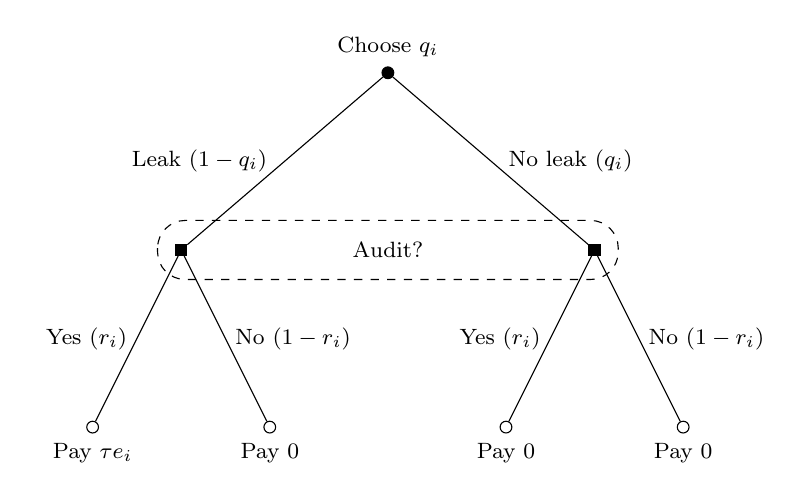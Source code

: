% Many thanks to Haiyun K. Chen for this guide on drawing game trees in tikz.
% http://www.sfu.ca/~haiyunc/notes/Game_Trees_with_TikZ.pdf

% Node styles
\tikzset{
% Two node styles for game trees: solid and hollow
solid node/.style={circle,draw,inner sep=1.5,fill=black},
hollow node/.style={circle,draw,inner sep=1.5},
square node/.style={rectangle,draw,inner sep=2,fill=black}
}

\begin{tikzpicture}[scale=1.5,font=\footnotesize]
% Specify spacing for each level of the tree
\tikzstyle{level 1}=[level distance=15mm,sibling distance=35mm]
\tikzstyle{level 2}=[level distance=15mm,sibling distance=15mm]

% The Tree
\node(0)[solid node,label=above:{Choose \(q_i\)}]{}
  child{
    node(1)[square node]{}
    child{
      node[hollow node,label=below:{Pay $\tau e_i$}]{}
      edge from parent node[left]{Yes $(r_i)$}
    }
    child{
      node[hollow node,label=below:{Pay 0}]{}
      edge from parent node[right]{No $(1 - r_i)$}
      }
    edge from parent node[left,xshift=-3]{Leak \((1 - q_i)\)}
  }
  child{
    node(2)[square node]{}
    child{
      node[hollow node,label=below:{Pay 0}]{}
      edge from parent node[left]{Yes $(r_i)$}
    }
    child{
      node[hollow node,label=below:{Pay 0}]{}
      edge from parent node[right]{No $(1 - r_i)$}
      }
    edge from parent node[right,xshift=3]{No leak \((q_i)\)}
  };

% information set
\draw[dashed,rounded corners=10]($(1) + (-.2,.25)$)rectangle($(2) +(.2,-.25)$);
% specify mover at 2nd information set
\node at ($(1)!.5!(2)$) {Audit?};
\end{tikzpicture}
